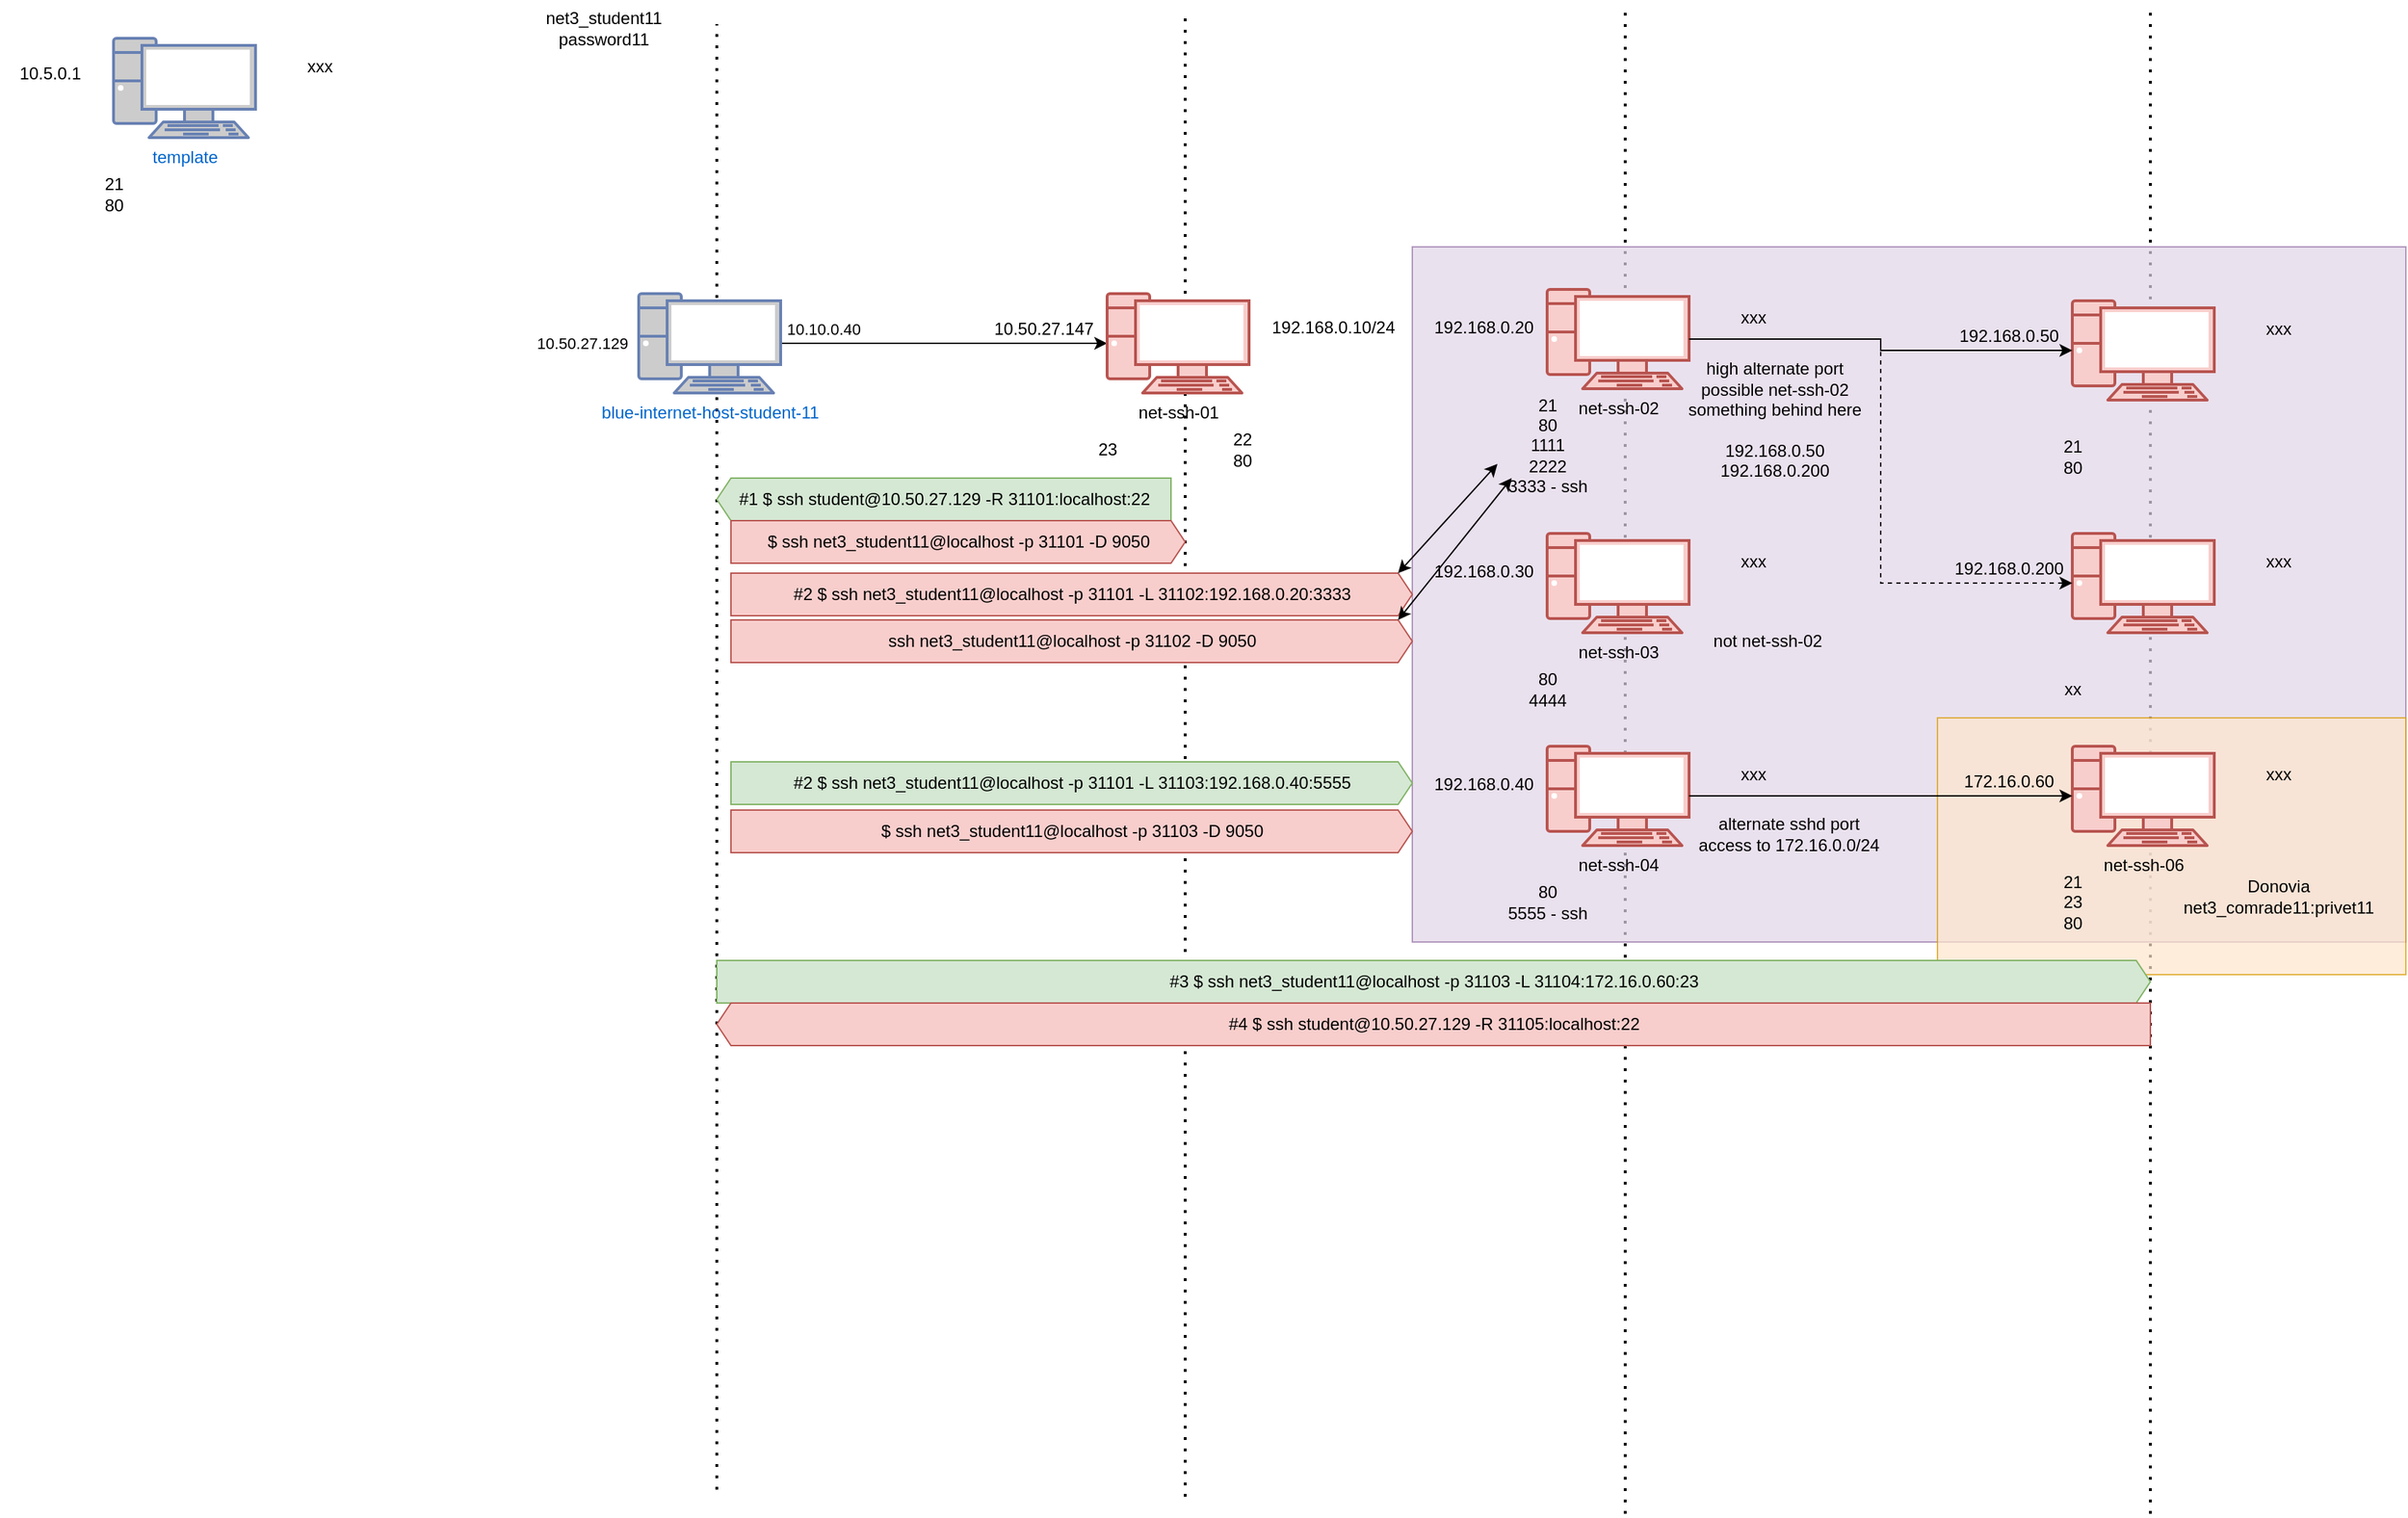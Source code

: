 <mxfile version="24.5.4" type="github">
  <diagram name="Page-1" id="zpEDcPM47LasXTqfTNNl">
    <mxGraphModel dx="2284" dy="778" grid="1" gridSize="10" guides="1" tooltips="1" connect="1" arrows="1" fold="1" page="1" pageScale="1" pageWidth="850" pageHeight="1100" math="0" shadow="0">
      <root>
        <mxCell id="0" />
        <mxCell id="1" parent="0" />
        <mxCell id="pgOg7QZwQsW3QKNemzfm-3" value="" style="endArrow=none;dashed=1;html=1;dashPattern=1 3;strokeWidth=2;rounded=0;" edge="1" parent="1">
          <mxGeometry width="50" height="50" relative="1" as="geometry">
            <mxPoint x="1160" y="1100" as="sourcePoint" />
            <mxPoint x="1160" y="40" as="targetPoint" />
          </mxGeometry>
        </mxCell>
        <mxCell id="rSlo7GayfreuNFQ6bTWU-41" value="" style="endArrow=none;dashed=1;html=1;dashPattern=1 3;strokeWidth=2;rounded=0;" parent="1" edge="1">
          <mxGeometry width="50" height="50" relative="1" as="geometry">
            <mxPoint x="790" y="1100" as="sourcePoint" />
            <mxPoint x="790" y="40" as="targetPoint" />
          </mxGeometry>
        </mxCell>
        <mxCell id="rSlo7GayfreuNFQ6bTWU-68" value="" style="whiteSpace=wrap;html=1;fillColor=#e1d5e7;strokeColor=#9673a6;opacity=70;" parent="1" vertex="1">
          <mxGeometry x="640" y="207" width="700" height="490" as="geometry" />
        </mxCell>
        <mxCell id="rSlo7GayfreuNFQ6bTWU-40" value="" style="endArrow=none;dashed=1;html=1;dashPattern=1 3;strokeWidth=2;rounded=0;" parent="1" edge="1">
          <mxGeometry width="50" height="50" relative="1" as="geometry">
            <mxPoint x="480" y="1088" as="sourcePoint" />
            <mxPoint x="480" y="40" as="targetPoint" />
          </mxGeometry>
        </mxCell>
        <mxCell id="rSlo7GayfreuNFQ6bTWU-39" value="" style="endArrow=none;dashed=1;html=1;dashPattern=1 3;strokeWidth=2;rounded=0;" parent="1" edge="1">
          <mxGeometry width="50" height="50" relative="1" as="geometry">
            <mxPoint x="150" y="1083" as="sourcePoint" />
            <mxPoint x="150" y="50" as="targetPoint" />
          </mxGeometry>
        </mxCell>
        <mxCell id="rSlo7GayfreuNFQ6bTWU-2" value="10.50.27.129" style="edgeLabel;html=1;align=center;verticalAlign=middle;resizable=0;points=[];" parent="1" vertex="1" connectable="0">
          <mxGeometry x="55" y="275" as="geometry" />
        </mxCell>
        <mxCell id="rSlo7GayfreuNFQ6bTWU-30" style="edgeStyle=orthogonalEdgeStyle;rounded=0;orthogonalLoop=1;jettySize=auto;html=1;exitX=1;exitY=0.5;exitDx=0;exitDy=0;exitPerimeter=0;" parent="1" source="rSlo7GayfreuNFQ6bTWU-3" target="rSlo7GayfreuNFQ6bTWU-25" edge="1">
          <mxGeometry relative="1" as="geometry" />
        </mxCell>
        <mxCell id="rSlo7GayfreuNFQ6bTWU-3" value="blue-internet-host-student-11" style="fontColor=#0066CC;verticalAlign=top;verticalLabelPosition=bottom;labelPosition=center;align=center;html=1;outlineConnect=0;fillColor=#CCCCCC;strokeColor=#6881B3;gradientColor=none;gradientDirection=north;strokeWidth=2;shape=mxgraph.networks.pc;" parent="1" vertex="1">
          <mxGeometry x="95" y="240" width="100" height="70" as="geometry" />
        </mxCell>
        <mxCell id="rSlo7GayfreuNFQ6bTWU-4" value="10.10.0.40" style="edgeLabel;html=1;align=center;verticalAlign=middle;resizable=0;points=[];" parent="1" vertex="1" connectable="0">
          <mxGeometry x="225" y="265" as="geometry" />
        </mxCell>
        <mxCell id="rSlo7GayfreuNFQ6bTWU-5" value="" style="group" parent="1" vertex="1" connectable="0">
          <mxGeometry x="-310" y="40" width="225" height="150" as="geometry" />
        </mxCell>
        <mxCell id="rSlo7GayfreuNFQ6bTWU-6" value="" style="group" parent="rSlo7GayfreuNFQ6bTWU-5" vertex="1" connectable="0">
          <mxGeometry y="20" width="225" height="130" as="geometry" />
        </mxCell>
        <mxCell id="rSlo7GayfreuNFQ6bTWU-7" value="template" style="fontColor=#0066CC;verticalAlign=top;verticalLabelPosition=bottom;labelPosition=center;align=center;html=1;outlineConnect=0;fillColor=#CCCCCC;strokeColor=#6881B3;gradientColor=none;gradientDirection=north;strokeWidth=2;shape=mxgraph.networks.pc;" parent="rSlo7GayfreuNFQ6bTWU-6" vertex="1">
          <mxGeometry x="35" width="100" height="70" as="geometry" />
        </mxCell>
        <mxCell id="rSlo7GayfreuNFQ6bTWU-8" value="21&lt;div&gt;80&lt;/div&gt;" style="text;html=1;align=center;verticalAlign=middle;resizable=0;points=[];autosize=1;strokeColor=none;fillColor=none;" parent="rSlo7GayfreuNFQ6bTWU-6" vertex="1">
          <mxGeometry x="15" y="90" width="40" height="40" as="geometry" />
        </mxCell>
        <mxCell id="rSlo7GayfreuNFQ6bTWU-9" value="xxx" style="text;html=1;align=center;verticalAlign=middle;resizable=0;points=[];autosize=1;strokeColor=none;fillColor=none;" parent="rSlo7GayfreuNFQ6bTWU-6" vertex="1">
          <mxGeometry x="160" y="5" width="40" height="30" as="geometry" />
        </mxCell>
        <mxCell id="rSlo7GayfreuNFQ6bTWU-10" value="10.5.0.1" style="text;html=1;align=center;verticalAlign=middle;resizable=0;points=[];autosize=1;strokeColor=none;fillColor=none;" parent="rSlo7GayfreuNFQ6bTWU-6" vertex="1">
          <mxGeometry x="-45" y="10" width="70" height="30" as="geometry" />
        </mxCell>
        <mxCell id="rSlo7GayfreuNFQ6bTWU-23" value="" style="group;" parent="1" vertex="1" connectable="0">
          <mxGeometry x="390" y="220" width="235" height="150" as="geometry" />
        </mxCell>
        <mxCell id="rSlo7GayfreuNFQ6bTWU-24" value="" style="group" parent="rSlo7GayfreuNFQ6bTWU-23" vertex="1" connectable="0">
          <mxGeometry y="20" width="235" height="130" as="geometry" />
        </mxCell>
        <mxCell id="rSlo7GayfreuNFQ6bTWU-25" value="net-ssh-01" style="verticalAlign=top;verticalLabelPosition=bottom;labelPosition=center;align=center;html=1;outlineConnect=0;fillColor=#f8cecc;strokeColor=#b85450;gradientDirection=north;strokeWidth=2;shape=mxgraph.networks.pc;" parent="rSlo7GayfreuNFQ6bTWU-24" vertex="1">
          <mxGeometry x="35" width="100" height="70" as="geometry" />
        </mxCell>
        <mxCell id="rSlo7GayfreuNFQ6bTWU-26" value="23" style="text;html=1;align=center;verticalAlign=middle;resizable=0;points=[];autosize=1;strokeColor=none;fillColor=none;" parent="rSlo7GayfreuNFQ6bTWU-24" vertex="1">
          <mxGeometry x="15" y="95" width="40" height="30" as="geometry" />
        </mxCell>
        <mxCell id="rSlo7GayfreuNFQ6bTWU-27" value="192.168.0.10/24" style="text;html=1;align=center;verticalAlign=middle;resizable=0;points=[];autosize=1;strokeColor=none;fillColor=none;" parent="rSlo7GayfreuNFQ6bTWU-24" vertex="1">
          <mxGeometry x="139" y="9" width="110" height="30" as="geometry" />
        </mxCell>
        <mxCell id="rSlo7GayfreuNFQ6bTWU-28" value="10.50.27.147" style="text;html=1;align=center;verticalAlign=middle;resizable=0;points=[];autosize=1;strokeColor=none;fillColor=none;" parent="rSlo7GayfreuNFQ6bTWU-24" vertex="1">
          <mxGeometry x="-55" y="10" width="90" height="30" as="geometry" />
        </mxCell>
        <mxCell id="rSlo7GayfreuNFQ6bTWU-37" value="22&lt;div&gt;80&lt;/div&gt;" style="text;html=1;align=center;verticalAlign=middle;resizable=0;points=[];autosize=1;strokeColor=none;fillColor=none;" parent="rSlo7GayfreuNFQ6bTWU-24" vertex="1">
          <mxGeometry x="110" y="90" width="40" height="40" as="geometry" />
        </mxCell>
        <mxCell id="rSlo7GayfreuNFQ6bTWU-29" value="net3_student11&lt;div&gt;password11&lt;/div&gt;" style="text;html=1;align=center;verticalAlign=middle;resizable=0;points=[];autosize=1;strokeColor=none;fillColor=none;" parent="1" vertex="1">
          <mxGeometry x="15" y="33" width="110" height="40" as="geometry" />
        </mxCell>
        <mxCell id="rSlo7GayfreuNFQ6bTWU-38" value="#1 $ ssh student@10.50.27.129 -R 31101:localhost:22" style="html=1;shadow=0;dashed=0;align=center;verticalAlign=middle;shape=mxgraph.arrows2.arrow;dy=0;dx=10;notch=0;flipV=1;flipH=1;fillColor=#d5e8d4;strokeColor=#82b366;" parent="1" vertex="1">
          <mxGeometry x="150" y="370" width="320" height="30" as="geometry" />
        </mxCell>
        <mxCell id="rSlo7GayfreuNFQ6bTWU-42" value="$ ssh net3_student11@localhost -p 31101 -D 9050" style="html=1;shadow=0;dashed=0;align=center;verticalAlign=middle;shape=mxgraph.arrows2.arrow;dy=0;dx=10;notch=0;flipV=1;flipH=0;fillColor=#f8cecc;strokeColor=#b85450;" parent="1" vertex="1">
          <mxGeometry x="160" y="400" width="320" height="30" as="geometry" />
        </mxCell>
        <mxCell id="rSlo7GayfreuNFQ6bTWU-50" value="" style="group;" parent="1" vertex="1" connectable="0">
          <mxGeometry x="700" y="217" width="285" height="175" as="geometry" />
        </mxCell>
        <mxCell id="rSlo7GayfreuNFQ6bTWU-51" value="" style="group" parent="rSlo7GayfreuNFQ6bTWU-50" vertex="1" connectable="0">
          <mxGeometry y="20" width="285" height="155" as="geometry" />
        </mxCell>
        <mxCell id="rSlo7GayfreuNFQ6bTWU-52" value="net-ssh-02" style="verticalAlign=top;verticalLabelPosition=bottom;labelPosition=center;align=center;html=1;outlineConnect=0;fillColor=#f8cecc;strokeColor=#b85450;gradientDirection=north;strokeWidth=2;shape=mxgraph.networks.pc;" parent="rSlo7GayfreuNFQ6bTWU-51" vertex="1">
          <mxGeometry x="35" width="100" height="70" as="geometry" />
        </mxCell>
        <mxCell id="rSlo7GayfreuNFQ6bTWU-53" value="21&lt;div&gt;80&lt;/div&gt;&lt;div&gt;1111&lt;/div&gt;&lt;div&gt;2222&lt;/div&gt;&lt;div&gt;3333 - ssh&lt;/div&gt;" style="text;html=1;align=center;verticalAlign=middle;resizable=0;points=[];autosize=1;strokeColor=none;fillColor=none;" parent="rSlo7GayfreuNFQ6bTWU-51" vertex="1">
          <mxGeometry x="-5" y="65" width="80" height="90" as="geometry" />
        </mxCell>
        <mxCell id="rSlo7GayfreuNFQ6bTWU-54" value="xxx" style="text;html=1;align=center;verticalAlign=middle;resizable=0;points=[];autosize=1;strokeColor=none;fillColor=none;" parent="rSlo7GayfreuNFQ6bTWU-51" vertex="1">
          <mxGeometry x="160" y="5" width="40" height="30" as="geometry" />
        </mxCell>
        <mxCell id="rSlo7GayfreuNFQ6bTWU-55" value="192.168.0.20" style="text;html=1;align=center;verticalAlign=middle;resizable=0;points=[];autosize=1;strokeColor=none;fillColor=none;" parent="rSlo7GayfreuNFQ6bTWU-51" vertex="1">
          <mxGeometry x="-55" y="12" width="90" height="30" as="geometry" />
        </mxCell>
        <mxCell id="rSlo7GayfreuNFQ6bTWU-70" value="high alternate port&lt;div&gt;possible net-ssh-02&lt;/div&gt;&lt;div&gt;something behind here&lt;/div&gt;&lt;div&gt;&lt;br&gt;&lt;/div&gt;&lt;div&gt;192.168.0.50&lt;/div&gt;&lt;div&gt;192.168.0.200&lt;/div&gt;" style="text;html=1;align=center;verticalAlign=middle;resizable=0;points=[];autosize=1;strokeColor=none;fillColor=none;" parent="rSlo7GayfreuNFQ6bTWU-51" vertex="1">
          <mxGeometry x="120" y="42" width="150" height="100" as="geometry" />
        </mxCell>
        <mxCell id="rSlo7GayfreuNFQ6bTWU-56" value="" style="group;" parent="1" vertex="1" connectable="0">
          <mxGeometry x="700" y="389" width="225" height="160" as="geometry" />
        </mxCell>
        <mxCell id="rSlo7GayfreuNFQ6bTWU-57" value="" style="group" parent="rSlo7GayfreuNFQ6bTWU-56" vertex="1" connectable="0">
          <mxGeometry y="20" width="225" height="140" as="geometry" />
        </mxCell>
        <mxCell id="rSlo7GayfreuNFQ6bTWU-58" value="net-ssh-03" style="verticalAlign=top;verticalLabelPosition=bottom;labelPosition=center;align=center;html=1;outlineConnect=0;fillColor=#f8cecc;strokeColor=#b85450;gradientDirection=north;strokeWidth=2;shape=mxgraph.networks.pc;" parent="rSlo7GayfreuNFQ6bTWU-57" vertex="1">
          <mxGeometry x="35" width="100" height="70" as="geometry" />
        </mxCell>
        <mxCell id="rSlo7GayfreuNFQ6bTWU-59" value="80&lt;div&gt;4444&lt;/div&gt;" style="text;html=1;align=center;verticalAlign=middle;resizable=0;points=[];autosize=1;strokeColor=none;fillColor=none;" parent="rSlo7GayfreuNFQ6bTWU-57" vertex="1">
          <mxGeometry x="10" y="90" width="50" height="40" as="geometry" />
        </mxCell>
        <mxCell id="rSlo7GayfreuNFQ6bTWU-60" value="xxx" style="text;html=1;align=center;verticalAlign=middle;resizable=0;points=[];autosize=1;strokeColor=none;fillColor=none;" parent="rSlo7GayfreuNFQ6bTWU-57" vertex="1">
          <mxGeometry x="160" y="5" width="40" height="30" as="geometry" />
        </mxCell>
        <mxCell id="rSlo7GayfreuNFQ6bTWU-61" value="192.168.0.30" style="text;html=1;align=center;verticalAlign=middle;resizable=0;points=[];autosize=1;strokeColor=none;fillColor=none;" parent="rSlo7GayfreuNFQ6bTWU-57" vertex="1">
          <mxGeometry x="-55" y="12" width="90" height="30" as="geometry" />
        </mxCell>
        <mxCell id="rSlo7GayfreuNFQ6bTWU-62" value="" style="group;" parent="1" vertex="1" connectable="0">
          <mxGeometry x="700" y="539" width="280" height="160" as="geometry" />
        </mxCell>
        <mxCell id="rSlo7GayfreuNFQ6bTWU-63" value="" style="group" parent="rSlo7GayfreuNFQ6bTWU-62" vertex="1" connectable="0">
          <mxGeometry y="20" width="280" height="140" as="geometry" />
        </mxCell>
        <mxCell id="rSlo7GayfreuNFQ6bTWU-64" value="net-ssh-04" style="verticalAlign=top;verticalLabelPosition=bottom;labelPosition=center;align=center;html=1;outlineConnect=0;fillColor=#f8cecc;strokeColor=#b85450;gradientDirection=north;strokeWidth=2;shape=mxgraph.networks.pc;" parent="rSlo7GayfreuNFQ6bTWU-63" vertex="1">
          <mxGeometry x="35" width="100" height="70" as="geometry" />
        </mxCell>
        <mxCell id="rSlo7GayfreuNFQ6bTWU-65" value="80&lt;div&gt;5555 - ssh&lt;/div&gt;" style="text;html=1;align=center;verticalAlign=middle;resizable=0;points=[];autosize=1;strokeColor=none;fillColor=none;" parent="rSlo7GayfreuNFQ6bTWU-63" vertex="1">
          <mxGeometry x="-5" y="90" width="80" height="40" as="geometry" />
        </mxCell>
        <mxCell id="rSlo7GayfreuNFQ6bTWU-66" value="xxx" style="text;html=1;align=center;verticalAlign=middle;resizable=0;points=[];autosize=1;strokeColor=none;fillColor=none;" parent="rSlo7GayfreuNFQ6bTWU-63" vertex="1">
          <mxGeometry x="160" y="5" width="40" height="30" as="geometry" />
        </mxCell>
        <mxCell id="rSlo7GayfreuNFQ6bTWU-67" value="192.168.0.40" style="text;html=1;align=center;verticalAlign=middle;resizable=0;points=[];autosize=1;strokeColor=none;fillColor=none;" parent="rSlo7GayfreuNFQ6bTWU-63" vertex="1">
          <mxGeometry x="-55" y="12" width="90" height="30" as="geometry" />
        </mxCell>
        <mxCell id="rSlo7GayfreuNFQ6bTWU-71" value="alternate sshd port&lt;div&gt;access to 172.16.0.0/24&lt;/div&gt;" style="text;html=1;align=center;verticalAlign=middle;resizable=0;points=[];autosize=1;strokeColor=none;fillColor=none;" parent="rSlo7GayfreuNFQ6bTWU-63" vertex="1">
          <mxGeometry x="130" y="42" width="150" height="40" as="geometry" />
        </mxCell>
        <mxCell id="rSlo7GayfreuNFQ6bTWU-69" value="not net-ssh-02" style="text;html=1;align=center;verticalAlign=middle;resizable=0;points=[];autosize=1;strokeColor=none;fillColor=none;" parent="1" vertex="1">
          <mxGeometry x="840" y="470" width="100" height="30" as="geometry" />
        </mxCell>
        <mxCell id="pgOg7QZwQsW3QKNemzfm-1" value="ssh net3_student11@localhost -p 31102 -D 9050" style="html=1;shadow=0;dashed=0;align=center;verticalAlign=middle;shape=mxgraph.arrows2.arrow;dy=0;dx=10;notch=0;flipV=1;flipH=0;fillColor=#f8cecc;strokeColor=#b85450;" vertex="1" parent="1">
          <mxGeometry x="160" y="470" width="480" height="30" as="geometry" />
        </mxCell>
        <mxCell id="pgOg7QZwQsW3QKNemzfm-2" value="#2 $ ssh net3_student11@localhost -p 31101 -L 31102:192.168.0.20:3333" style="html=1;shadow=0;dashed=0;align=center;verticalAlign=middle;shape=mxgraph.arrows2.arrow;dy=0;dx=10;notch=0;flipV=1;flipH=0;fillColor=#f8cecc;strokeColor=#b85450;" vertex="1" parent="1">
          <mxGeometry x="160" y="437" width="480" height="30" as="geometry" />
        </mxCell>
        <mxCell id="pgOg7QZwQsW3QKNemzfm-4" value="" style="group" vertex="1" connectable="0" parent="1">
          <mxGeometry x="1070" y="225" width="225" height="150" as="geometry" />
        </mxCell>
        <mxCell id="pgOg7QZwQsW3QKNemzfm-5" value="" style="group" vertex="1" connectable="0" parent="pgOg7QZwQsW3QKNemzfm-4">
          <mxGeometry y="20" width="225" height="130" as="geometry" />
        </mxCell>
        <mxCell id="pgOg7QZwQsW3QKNemzfm-6" value="" style="verticalAlign=top;verticalLabelPosition=bottom;labelPosition=center;align=center;html=1;outlineConnect=0;fillColor=#f8cecc;strokeColor=#b85450;gradientDirection=north;strokeWidth=2;shape=mxgraph.networks.pc;" vertex="1" parent="pgOg7QZwQsW3QKNemzfm-5">
          <mxGeometry x="35" width="100" height="70" as="geometry" />
        </mxCell>
        <mxCell id="pgOg7QZwQsW3QKNemzfm-7" value="21&lt;div&gt;80&lt;/div&gt;" style="text;html=1;align=center;verticalAlign=middle;resizable=0;points=[];autosize=1;strokeColor=none;fillColor=none;" vertex="1" parent="pgOg7QZwQsW3QKNemzfm-5">
          <mxGeometry x="15" y="90" width="40" height="40" as="geometry" />
        </mxCell>
        <mxCell id="pgOg7QZwQsW3QKNemzfm-8" value="xxx" style="text;html=1;align=center;verticalAlign=middle;resizable=0;points=[];autosize=1;strokeColor=none;fillColor=none;" vertex="1" parent="pgOg7QZwQsW3QKNemzfm-5">
          <mxGeometry x="160" y="5" width="40" height="30" as="geometry" />
        </mxCell>
        <mxCell id="pgOg7QZwQsW3QKNemzfm-9" value="192.168.0.50" style="text;html=1;align=center;verticalAlign=middle;resizable=0;points=[];autosize=1;strokeColor=none;fillColor=none;" vertex="1" parent="pgOg7QZwQsW3QKNemzfm-5">
          <mxGeometry x="-55" y="10" width="90" height="30" as="geometry" />
        </mxCell>
        <mxCell id="pgOg7QZwQsW3QKNemzfm-10" value="" style="group" vertex="1" connectable="0" parent="1">
          <mxGeometry x="1070" y="389" width="225" height="150" as="geometry" />
        </mxCell>
        <mxCell id="pgOg7QZwQsW3QKNemzfm-11" value="" style="group" vertex="1" connectable="0" parent="pgOg7QZwQsW3QKNemzfm-10">
          <mxGeometry y="20" width="225" height="130" as="geometry" />
        </mxCell>
        <mxCell id="pgOg7QZwQsW3QKNemzfm-12" value="" style="verticalAlign=top;verticalLabelPosition=bottom;labelPosition=center;align=center;html=1;outlineConnect=0;fillColor=#f8cecc;strokeColor=#b85450;gradientDirection=north;strokeWidth=2;shape=mxgraph.networks.pc;" vertex="1" parent="pgOg7QZwQsW3QKNemzfm-11">
          <mxGeometry x="35" width="100" height="70" as="geometry" />
        </mxCell>
        <mxCell id="pgOg7QZwQsW3QKNemzfm-13" value="xx" style="text;html=1;align=center;verticalAlign=middle;resizable=0;points=[];autosize=1;strokeColor=none;fillColor=none;" vertex="1" parent="pgOg7QZwQsW3QKNemzfm-11">
          <mxGeometry x="15" y="95" width="40" height="30" as="geometry" />
        </mxCell>
        <mxCell id="pgOg7QZwQsW3QKNemzfm-14" value="xxx" style="text;html=1;align=center;verticalAlign=middle;resizable=0;points=[];autosize=1;strokeColor=none;fillColor=none;" vertex="1" parent="pgOg7QZwQsW3QKNemzfm-11">
          <mxGeometry x="160" y="5" width="40" height="30" as="geometry" />
        </mxCell>
        <mxCell id="pgOg7QZwQsW3QKNemzfm-15" value="192.168.0.200" style="text;html=1;align=center;verticalAlign=middle;resizable=0;points=[];autosize=1;strokeColor=none;fillColor=none;" vertex="1" parent="pgOg7QZwQsW3QKNemzfm-11">
          <mxGeometry x="-60" y="10" width="100" height="30" as="geometry" />
        </mxCell>
        <mxCell id="pgOg7QZwQsW3QKNemzfm-16" style="edgeStyle=orthogonalEdgeStyle;rounded=0;orthogonalLoop=1;jettySize=auto;html=1;exitX=1;exitY=0.5;exitDx=0;exitDy=0;exitPerimeter=0;" edge="1" parent="1" source="rSlo7GayfreuNFQ6bTWU-52" target="pgOg7QZwQsW3QKNemzfm-6">
          <mxGeometry relative="1" as="geometry" />
        </mxCell>
        <mxCell id="pgOg7QZwQsW3QKNemzfm-17" style="edgeStyle=orthogonalEdgeStyle;rounded=0;orthogonalLoop=1;jettySize=auto;html=1;exitX=1;exitY=0.5;exitDx=0;exitDy=0;exitPerimeter=0;entryX=0;entryY=0.5;entryDx=0;entryDy=0;entryPerimeter=0;dashed=1;" edge="1" parent="1" source="rSlo7GayfreuNFQ6bTWU-52" target="pgOg7QZwQsW3QKNemzfm-12">
          <mxGeometry relative="1" as="geometry">
            <Array as="points">
              <mxPoint x="970" y="272" />
              <mxPoint x="970" y="444" />
            </Array>
          </mxGeometry>
        </mxCell>
        <mxCell id="pgOg7QZwQsW3QKNemzfm-18" value="" style="endArrow=classic;startArrow=classic;html=1;rounded=0;exitX=0;exitY=0;exitDx=470;exitDy=30;exitPerimeter=0;" edge="1" parent="1" source="pgOg7QZwQsW3QKNemzfm-2">
          <mxGeometry width="50" height="50" relative="1" as="geometry">
            <mxPoint x="650" y="410" as="sourcePoint" />
            <mxPoint x="700" y="360" as="targetPoint" />
          </mxGeometry>
        </mxCell>
        <mxCell id="pgOg7QZwQsW3QKNemzfm-19" value="" style="endArrow=classic;startArrow=classic;html=1;rounded=0;exitX=0;exitY=0;exitDx=470;exitDy=30;exitPerimeter=0;" edge="1" parent="1" source="pgOg7QZwQsW3QKNemzfm-1">
          <mxGeometry width="50" height="50" relative="1" as="geometry">
            <mxPoint x="640" y="447" as="sourcePoint" />
            <mxPoint x="710" y="370" as="targetPoint" />
          </mxGeometry>
        </mxCell>
        <mxCell id="pgOg7QZwQsW3QKNemzfm-20" value="$ ssh net3_student11@localhost -p 31103 -D 9050" style="html=1;shadow=0;dashed=0;align=center;verticalAlign=middle;shape=mxgraph.arrows2.arrow;dy=0;dx=10;notch=0;flipV=1;flipH=0;fillColor=#f8cecc;strokeColor=#b85450;" vertex="1" parent="1">
          <mxGeometry x="160" y="604" width="480" height="30" as="geometry" />
        </mxCell>
        <mxCell id="pgOg7QZwQsW3QKNemzfm-21" value="#2 $ ssh net3_student11@localhost -p 31101 -L 31103:192.168.0.40:5555" style="html=1;shadow=0;dashed=0;align=center;verticalAlign=middle;shape=mxgraph.arrows2.arrow;dy=0;dx=10;notch=0;flipV=1;flipH=0;fillColor=#d5e8d4;strokeColor=#82b366;" vertex="1" parent="1">
          <mxGeometry x="160" y="570" width="480" height="30" as="geometry" />
        </mxCell>
        <mxCell id="pgOg7QZwQsW3QKNemzfm-22" value="" style="whiteSpace=wrap;html=1;fillColor=#ffe6cc;strokeColor=#d79b00;opacity=70;" vertex="1" parent="1">
          <mxGeometry x="1010" y="539" width="330" height="181" as="geometry" />
        </mxCell>
        <mxCell id="pgOg7QZwQsW3QKNemzfm-23" value="" style="group" vertex="1" connectable="0" parent="1">
          <mxGeometry x="1070" y="539" width="260" height="160" as="geometry" />
        </mxCell>
        <mxCell id="pgOg7QZwQsW3QKNemzfm-24" value="" style="group" vertex="1" connectable="0" parent="pgOg7QZwQsW3QKNemzfm-23">
          <mxGeometry y="20" width="260" height="140" as="geometry" />
        </mxCell>
        <mxCell id="pgOg7QZwQsW3QKNemzfm-25" value="net-ssh-06" style="verticalAlign=top;verticalLabelPosition=bottom;labelPosition=center;align=center;html=1;outlineConnect=0;fillColor=#f8cecc;strokeColor=#b85450;gradientDirection=north;strokeWidth=2;shape=mxgraph.networks.pc;" vertex="1" parent="pgOg7QZwQsW3QKNemzfm-24">
          <mxGeometry x="35" width="100" height="70" as="geometry" />
        </mxCell>
        <mxCell id="pgOg7QZwQsW3QKNemzfm-26" value="21&lt;div&gt;23&lt;/div&gt;&lt;div&gt;80&lt;/div&gt;" style="text;html=1;align=center;verticalAlign=middle;resizable=0;points=[];autosize=1;strokeColor=none;fillColor=none;" vertex="1" parent="pgOg7QZwQsW3QKNemzfm-24">
          <mxGeometry x="15" y="80" width="40" height="60" as="geometry" />
        </mxCell>
        <mxCell id="pgOg7QZwQsW3QKNemzfm-27" value="xxx" style="text;html=1;align=center;verticalAlign=middle;resizable=0;points=[];autosize=1;strokeColor=none;fillColor=none;" vertex="1" parent="pgOg7QZwQsW3QKNemzfm-24">
          <mxGeometry x="160" y="5" width="40" height="30" as="geometry" />
        </mxCell>
        <mxCell id="pgOg7QZwQsW3QKNemzfm-28" value="172.16.0.60" style="text;html=1;align=center;verticalAlign=middle;resizable=0;points=[];autosize=1;strokeColor=none;fillColor=none;" vertex="1" parent="pgOg7QZwQsW3QKNemzfm-24">
          <mxGeometry x="-55" y="10" width="90" height="30" as="geometry" />
        </mxCell>
        <mxCell id="pgOg7QZwQsW3QKNemzfm-29" value="Donovia&lt;div&gt;net3_comrade11:privet11&lt;/div&gt;" style="text;html=1;align=center;verticalAlign=middle;resizable=0;points=[];autosize=1;strokeColor=none;fillColor=none;" vertex="1" parent="pgOg7QZwQsW3QKNemzfm-24">
          <mxGeometry x="100" y="86" width="160" height="40" as="geometry" />
        </mxCell>
        <mxCell id="pgOg7QZwQsW3QKNemzfm-30" style="edgeStyle=orthogonalEdgeStyle;rounded=0;orthogonalLoop=1;jettySize=auto;html=1;exitX=1;exitY=0.5;exitDx=0;exitDy=0;exitPerimeter=0;" edge="1" parent="1" source="rSlo7GayfreuNFQ6bTWU-64" target="pgOg7QZwQsW3QKNemzfm-25">
          <mxGeometry relative="1" as="geometry" />
        </mxCell>
        <mxCell id="pgOg7QZwQsW3QKNemzfm-31" value="#3 $ ssh net3_student11@localhost -p 31103 -L 31104:172.16.0.60:23" style="html=1;shadow=0;dashed=0;align=center;verticalAlign=middle;shape=mxgraph.arrows2.arrow;dy=0;dx=10;notch=0;flipV=1;flipH=0;fillColor=#d5e8d4;strokeColor=#82b366;" vertex="1" parent="1">
          <mxGeometry x="150" y="710" width="1010" height="30" as="geometry" />
        </mxCell>
        <mxCell id="pgOg7QZwQsW3QKNemzfm-32" value="#4 $ ssh student@10.50.27.129 -R 31105:localhost:22" style="html=1;shadow=0;dashed=0;align=center;verticalAlign=middle;shape=mxgraph.arrows2.arrow;dy=0;dx=10;notch=0;flipV=1;flipH=1;fillColor=#f8cecc;strokeColor=#b85450;" vertex="1" parent="1">
          <mxGeometry x="150" y="740" width="1010" height="30" as="geometry" />
        </mxCell>
      </root>
    </mxGraphModel>
  </diagram>
</mxfile>
